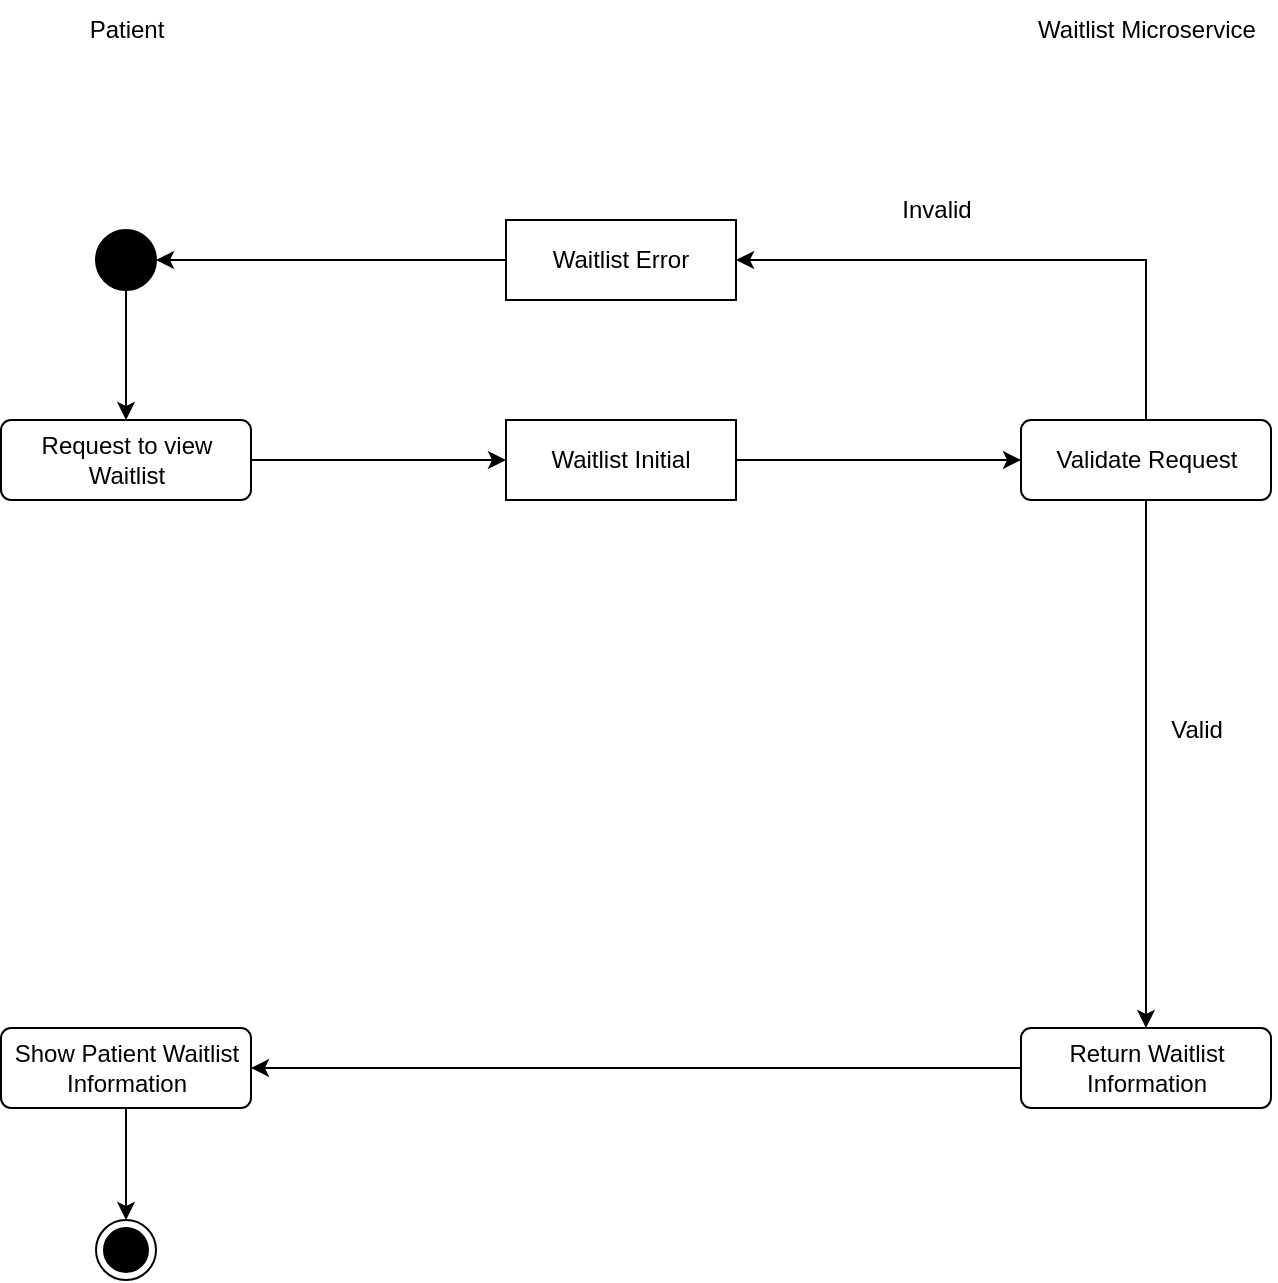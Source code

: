 <mxfile version="22.0.8" type="github">
  <diagram name="Page-1" id="Dl7a3CfPnUS-q-UXuqzt">
    <mxGraphModel dx="1050" dy="710" grid="1" gridSize="10" guides="1" tooltips="1" connect="1" arrows="1" fold="1" page="1" pageScale="1" pageWidth="850" pageHeight="1100" math="0" shadow="0">
      <root>
        <mxCell id="0" />
        <mxCell id="1" parent="0" />
        <mxCell id="SrB8QMHdXlM9UL4QQPT4-21" value="Patient&lt;br&gt;" style="text;html=1;align=center;verticalAlign=middle;resizable=0;points=[];autosize=1;strokeColor=none;fillColor=none;" vertex="1" parent="1">
          <mxGeometry x="110" y="40" width="60" height="30" as="geometry" />
        </mxCell>
        <mxCell id="SrB8QMHdXlM9UL4QQPT4-22" value="Waitlist Microservice" style="text;html=1;align=center;verticalAlign=middle;resizable=0;points=[];autosize=1;strokeColor=none;fillColor=none;" vertex="1" parent="1">
          <mxGeometry x="585" y="40" width="130" height="30" as="geometry" />
        </mxCell>
        <mxCell id="SrB8QMHdXlM9UL4QQPT4-23" style="edgeStyle=orthogonalEdgeStyle;rounded=0;orthogonalLoop=1;jettySize=auto;html=1;entryX=0.5;entryY=0;entryDx=0;entryDy=0;" edge="1" parent="1" source="SrB8QMHdXlM9UL4QQPT4-24" target="SrB8QMHdXlM9UL4QQPT4-26">
          <mxGeometry relative="1" as="geometry" />
        </mxCell>
        <mxCell id="SrB8QMHdXlM9UL4QQPT4-24" value="" style="ellipse;fillColor=strokeColor;html=1;" vertex="1" parent="1">
          <mxGeometry x="125" y="155" width="30" height="30" as="geometry" />
        </mxCell>
        <mxCell id="SrB8QMHdXlM9UL4QQPT4-25" style="edgeStyle=orthogonalEdgeStyle;rounded=0;orthogonalLoop=1;jettySize=auto;html=1;entryX=0;entryY=0.5;entryDx=0;entryDy=0;" edge="1" parent="1" source="SrB8QMHdXlM9UL4QQPT4-36" target="SrB8QMHdXlM9UL4QQPT4-29">
          <mxGeometry relative="1" as="geometry" />
        </mxCell>
        <mxCell id="SrB8QMHdXlM9UL4QQPT4-26" value="Request to view Waitlist" style="html=1;align=center;verticalAlign=middle;rounded=1;absoluteArcSize=1;arcSize=10;dashed=0;whiteSpace=wrap;" vertex="1" parent="1">
          <mxGeometry x="77.5" y="250" width="125" height="40" as="geometry" />
        </mxCell>
        <mxCell id="SrB8QMHdXlM9UL4QQPT4-27" style="edgeStyle=orthogonalEdgeStyle;rounded=0;orthogonalLoop=1;jettySize=auto;html=1;entryX=0.5;entryY=0;entryDx=0;entryDy=0;" edge="1" parent="1" source="SrB8QMHdXlM9UL4QQPT4-29" target="SrB8QMHdXlM9UL4QQPT4-31">
          <mxGeometry relative="1" as="geometry" />
        </mxCell>
        <mxCell id="SrB8QMHdXlM9UL4QQPT4-28" style="edgeStyle=orthogonalEdgeStyle;rounded=0;orthogonalLoop=1;jettySize=auto;html=1;exitX=0.5;exitY=0;exitDx=0;exitDy=0;entryX=1;entryY=0.5;entryDx=0;entryDy=0;" edge="1" parent="1" source="SrB8QMHdXlM9UL4QQPT4-29" target="SrB8QMHdXlM9UL4QQPT4-38">
          <mxGeometry relative="1" as="geometry" />
        </mxCell>
        <mxCell id="SrB8QMHdXlM9UL4QQPT4-29" value="Validate Request" style="html=1;align=center;verticalAlign=middle;rounded=1;absoluteArcSize=1;arcSize=10;dashed=0;whiteSpace=wrap;" vertex="1" parent="1">
          <mxGeometry x="587.5" y="250" width="125" height="40" as="geometry" />
        </mxCell>
        <mxCell id="SrB8QMHdXlM9UL4QQPT4-30" style="edgeStyle=orthogonalEdgeStyle;rounded=0;orthogonalLoop=1;jettySize=auto;html=1;entryX=1;entryY=0.5;entryDx=0;entryDy=0;" edge="1" parent="1" source="SrB8QMHdXlM9UL4QQPT4-31" target="SrB8QMHdXlM9UL4QQPT4-34">
          <mxGeometry relative="1" as="geometry" />
        </mxCell>
        <mxCell id="SrB8QMHdXlM9UL4QQPT4-31" value="Return Waitlist Information" style="html=1;align=center;verticalAlign=middle;rounded=1;absoluteArcSize=1;arcSize=10;dashed=0;whiteSpace=wrap;" vertex="1" parent="1">
          <mxGeometry x="587.5" y="554" width="125" height="40" as="geometry" />
        </mxCell>
        <mxCell id="SrB8QMHdXlM9UL4QQPT4-32" value="Valid" style="text;html=1;align=center;verticalAlign=middle;resizable=0;points=[];autosize=1;strokeColor=none;fillColor=none;" vertex="1" parent="1">
          <mxGeometry x="650" y="390" width="50" height="30" as="geometry" />
        </mxCell>
        <mxCell id="SrB8QMHdXlM9UL4QQPT4-33" style="edgeStyle=orthogonalEdgeStyle;rounded=0;orthogonalLoop=1;jettySize=auto;html=1;entryX=0.5;entryY=0;entryDx=0;entryDy=0;" edge="1" parent="1" source="SrB8QMHdXlM9UL4QQPT4-34" target="SrB8QMHdXlM9UL4QQPT4-40">
          <mxGeometry relative="1" as="geometry" />
        </mxCell>
        <mxCell id="SrB8QMHdXlM9UL4QQPT4-34" value="Show Patient Waitlist Information" style="html=1;align=center;verticalAlign=middle;rounded=1;absoluteArcSize=1;arcSize=10;dashed=0;whiteSpace=wrap;" vertex="1" parent="1">
          <mxGeometry x="77.5" y="554" width="125" height="40" as="geometry" />
        </mxCell>
        <mxCell id="SrB8QMHdXlM9UL4QQPT4-35" value="" style="edgeStyle=orthogonalEdgeStyle;rounded=0;orthogonalLoop=1;jettySize=auto;html=1;entryX=0;entryY=0.5;entryDx=0;entryDy=0;" edge="1" parent="1" source="SrB8QMHdXlM9UL4QQPT4-26" target="SrB8QMHdXlM9UL4QQPT4-36">
          <mxGeometry relative="1" as="geometry">
            <mxPoint x="203" y="270" as="sourcePoint" />
            <mxPoint x="588" y="470" as="targetPoint" />
          </mxGeometry>
        </mxCell>
        <mxCell id="SrB8QMHdXlM9UL4QQPT4-36" value="Waitlist Initial" style="html=1;align=center;verticalAlign=middle;rounded=0;absoluteArcSize=1;arcSize=10;dashed=0;whiteSpace=wrap;" vertex="1" parent="1">
          <mxGeometry x="330" y="250" width="115" height="40" as="geometry" />
        </mxCell>
        <mxCell id="SrB8QMHdXlM9UL4QQPT4-37" style="edgeStyle=orthogonalEdgeStyle;rounded=0;orthogonalLoop=1;jettySize=auto;html=1;entryX=1;entryY=0.5;entryDx=0;entryDy=0;" edge="1" parent="1" source="SrB8QMHdXlM9UL4QQPT4-38" target="SrB8QMHdXlM9UL4QQPT4-24">
          <mxGeometry relative="1" as="geometry" />
        </mxCell>
        <mxCell id="SrB8QMHdXlM9UL4QQPT4-38" value="Waitlist Error" style="html=1;align=center;verticalAlign=middle;rounded=0;absoluteArcSize=1;arcSize=10;dashed=0;whiteSpace=wrap;" vertex="1" parent="1">
          <mxGeometry x="330" y="150" width="115" height="40" as="geometry" />
        </mxCell>
        <mxCell id="SrB8QMHdXlM9UL4QQPT4-39" value="Invalid" style="text;html=1;align=center;verticalAlign=middle;resizable=0;points=[];autosize=1;strokeColor=none;fillColor=none;" vertex="1" parent="1">
          <mxGeometry x="515" y="130" width="60" height="30" as="geometry" />
        </mxCell>
        <mxCell id="SrB8QMHdXlM9UL4QQPT4-40" value="" style="ellipse;html=1;shape=endState;fillColor=strokeColor;" vertex="1" parent="1">
          <mxGeometry x="125" y="650" width="30" height="30" as="geometry" />
        </mxCell>
      </root>
    </mxGraphModel>
  </diagram>
</mxfile>
